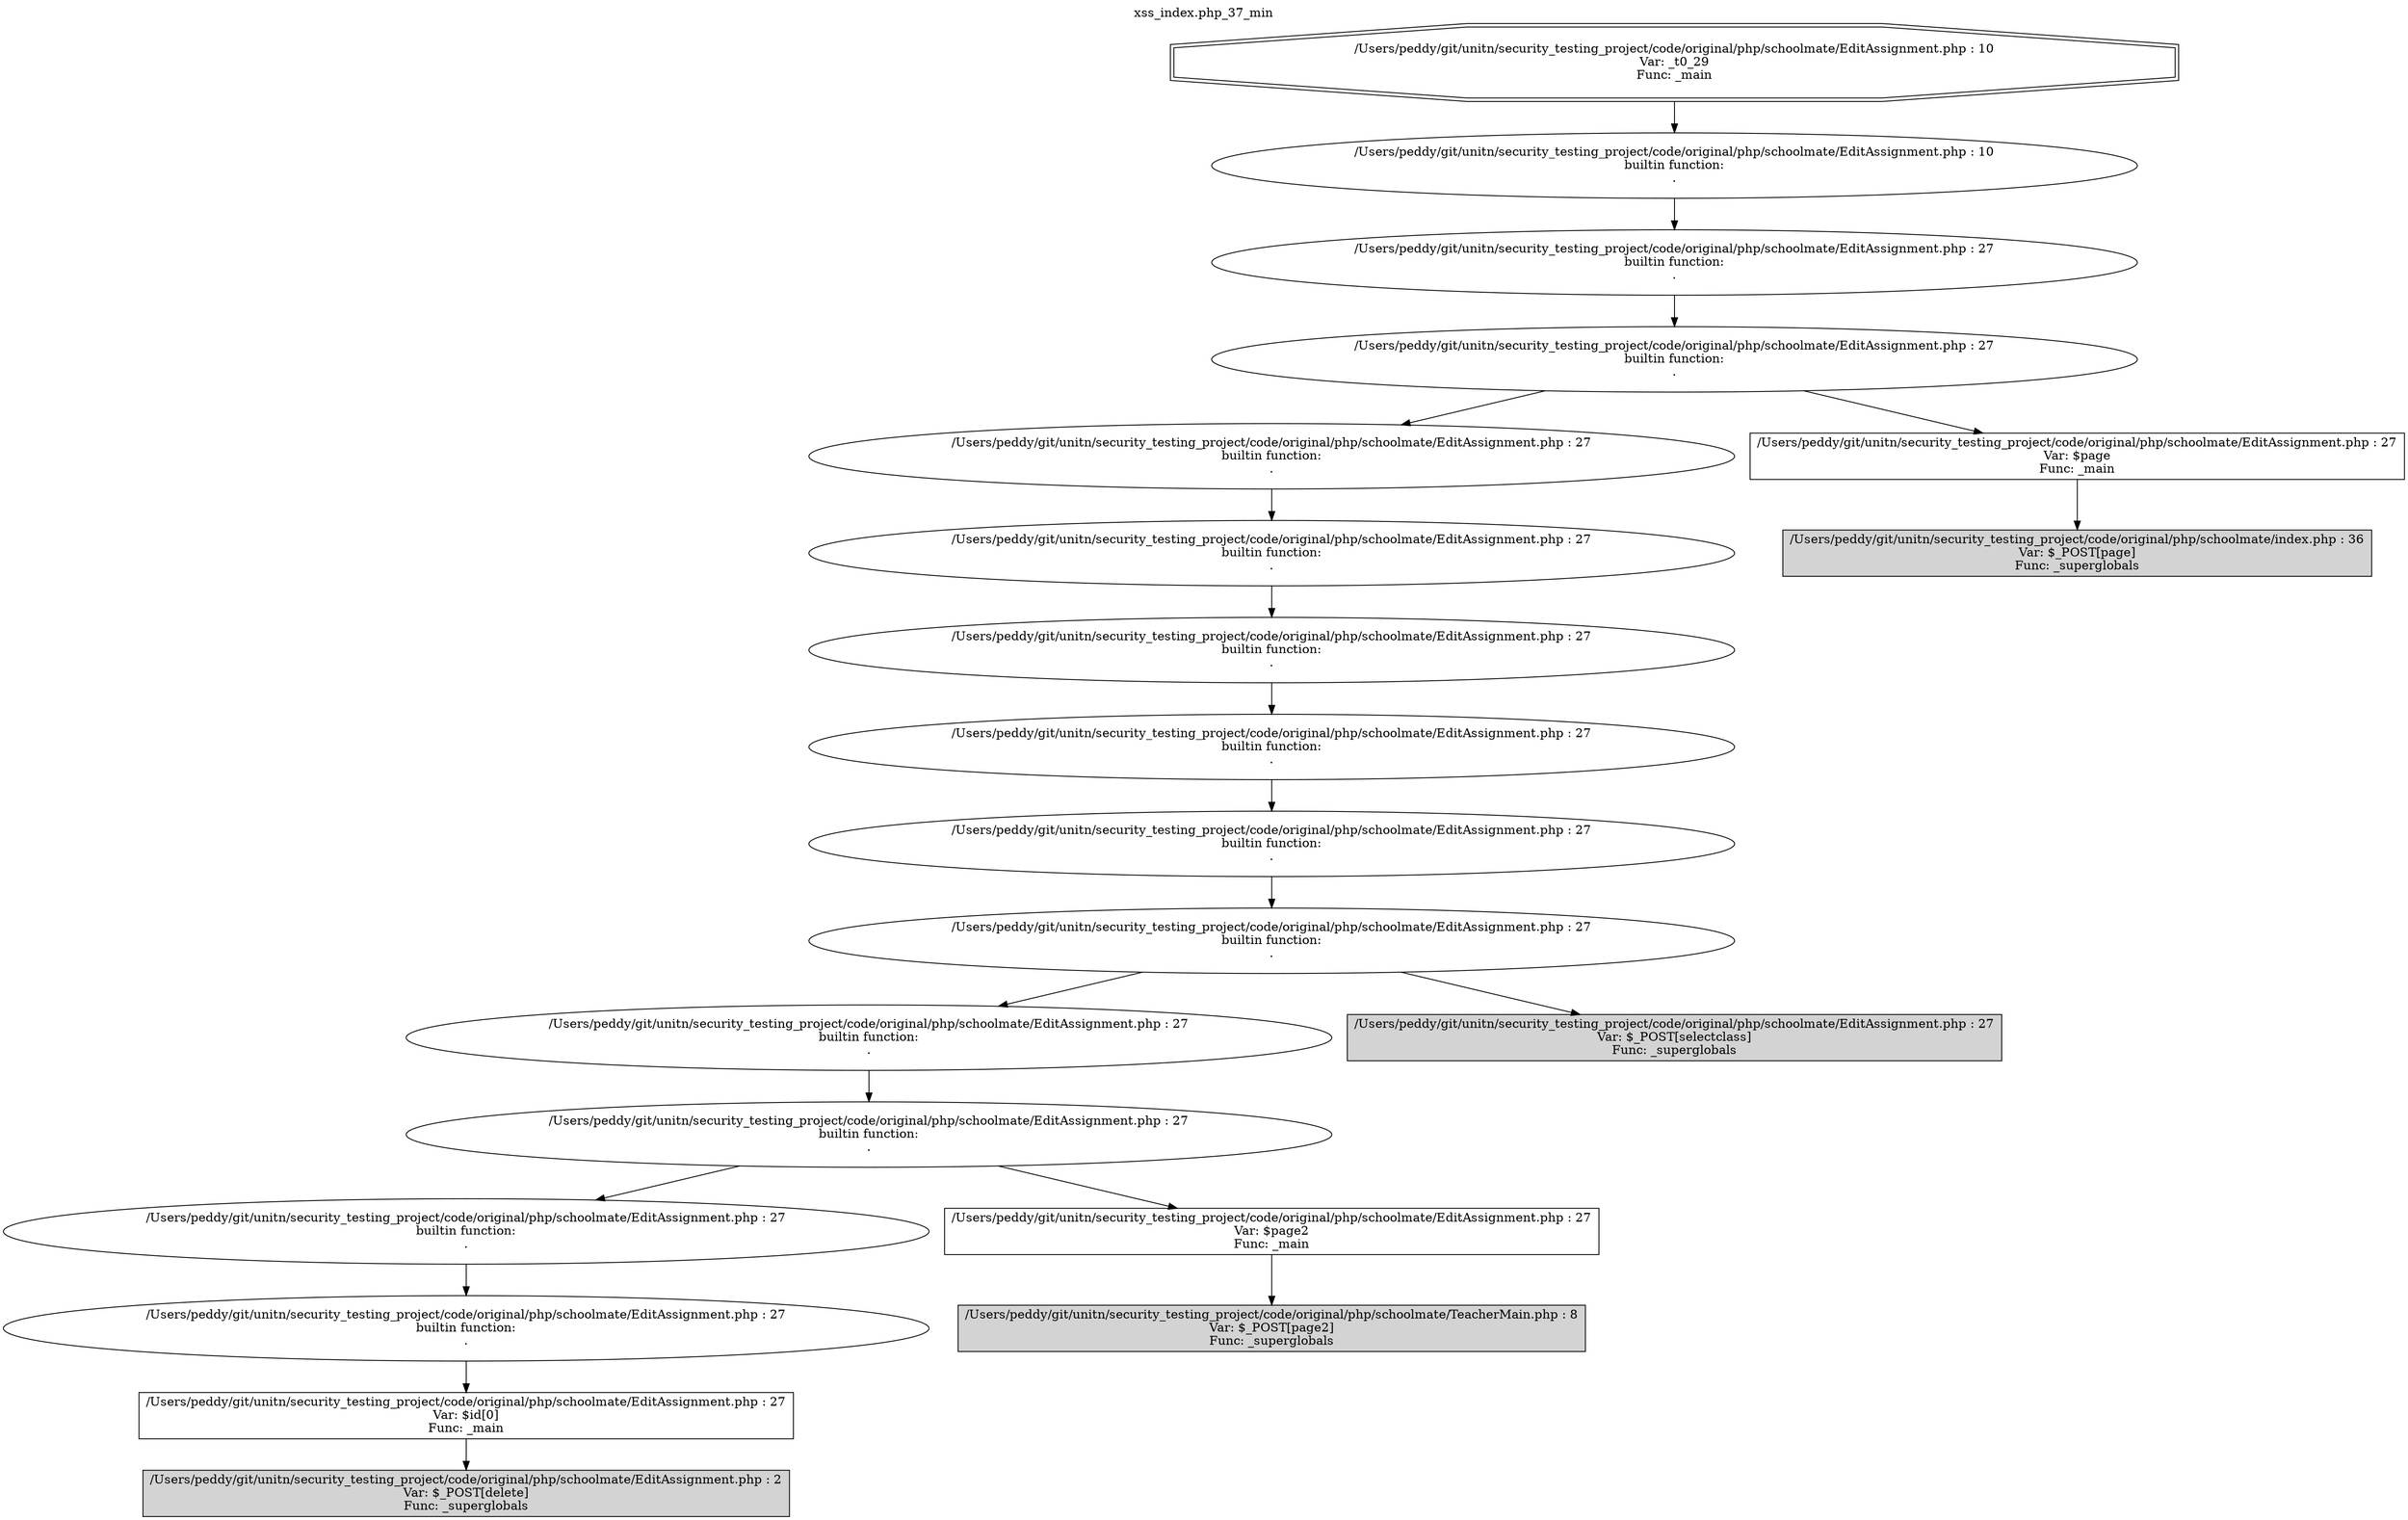 digraph cfg {
  label="xss_index.php_37_min";
  labelloc=t;
  n1 [shape=doubleoctagon, label="/Users/peddy/git/unitn/security_testing_project/code/original/php/schoolmate/EditAssignment.php : 10\nVar: _t0_29\nFunc: _main\n"];
  n2 [shape=ellipse, label="/Users/peddy/git/unitn/security_testing_project/code/original/php/schoolmate/EditAssignment.php : 10\nbuiltin function:\n.\n"];
  n3 [shape=ellipse, label="/Users/peddy/git/unitn/security_testing_project/code/original/php/schoolmate/EditAssignment.php : 27\nbuiltin function:\n.\n"];
  n4 [shape=ellipse, label="/Users/peddy/git/unitn/security_testing_project/code/original/php/schoolmate/EditAssignment.php : 27\nbuiltin function:\n.\n"];
  n5 [shape=ellipse, label="/Users/peddy/git/unitn/security_testing_project/code/original/php/schoolmate/EditAssignment.php : 27\nbuiltin function:\n.\n"];
  n6 [shape=ellipse, label="/Users/peddy/git/unitn/security_testing_project/code/original/php/schoolmate/EditAssignment.php : 27\nbuiltin function:\n.\n"];
  n7 [shape=ellipse, label="/Users/peddy/git/unitn/security_testing_project/code/original/php/schoolmate/EditAssignment.php : 27\nbuiltin function:\n.\n"];
  n8 [shape=ellipse, label="/Users/peddy/git/unitn/security_testing_project/code/original/php/schoolmate/EditAssignment.php : 27\nbuiltin function:\n.\n"];
  n9 [shape=ellipse, label="/Users/peddy/git/unitn/security_testing_project/code/original/php/schoolmate/EditAssignment.php : 27\nbuiltin function:\n.\n"];
  n10 [shape=ellipse, label="/Users/peddy/git/unitn/security_testing_project/code/original/php/schoolmate/EditAssignment.php : 27\nbuiltin function:\n.\n"];
  n11 [shape=ellipse, label="/Users/peddy/git/unitn/security_testing_project/code/original/php/schoolmate/EditAssignment.php : 27\nbuiltin function:\n.\n"];
  n12 [shape=ellipse, label="/Users/peddy/git/unitn/security_testing_project/code/original/php/schoolmate/EditAssignment.php : 27\nbuiltin function:\n.\n"];
  n13 [shape=ellipse, label="/Users/peddy/git/unitn/security_testing_project/code/original/php/schoolmate/EditAssignment.php : 27\nbuiltin function:\n.\n"];
  n14 [shape=ellipse, label="/Users/peddy/git/unitn/security_testing_project/code/original/php/schoolmate/EditAssignment.php : 27\nbuiltin function:\n.\n"];
  n15 [shape=box, label="/Users/peddy/git/unitn/security_testing_project/code/original/php/schoolmate/EditAssignment.php : 27\nVar: $id[0]\nFunc: _main\n"];
  n16 [shape=box, label="/Users/peddy/git/unitn/security_testing_project/code/original/php/schoolmate/EditAssignment.php : 2\nVar: $_POST[delete]\nFunc: _superglobals\n",style=filled];
  n17 [shape=box, label="/Users/peddy/git/unitn/security_testing_project/code/original/php/schoolmate/EditAssignment.php : 27\nVar: $page2\nFunc: _main\n"];
  n18 [shape=box, label="/Users/peddy/git/unitn/security_testing_project/code/original/php/schoolmate/TeacherMain.php : 8\nVar: $_POST[page2]\nFunc: _superglobals\n",style=filled];
  n19 [shape=box, label="/Users/peddy/git/unitn/security_testing_project/code/original/php/schoolmate/EditAssignment.php : 27\nVar: $_POST[selectclass]\nFunc: _superglobals\n",style=filled];
  n20 [shape=box, label="/Users/peddy/git/unitn/security_testing_project/code/original/php/schoolmate/EditAssignment.php : 27\nVar: $page\nFunc: _main\n"];
  n21 [shape=box, label="/Users/peddy/git/unitn/security_testing_project/code/original/php/schoolmate/index.php : 36\nVar: $_POST[page]\nFunc: _superglobals\n",style=filled];
  n1 -> n2;
  n2 -> n3;
  n3 -> n4;
  n4 -> n5;
  n4 -> n20;
  n5 -> n6;
  n6 -> n7;
  n7 -> n8;
  n8 -> n9;
  n9 -> n10;
  n10 -> n11;
  n10 -> n19;
  n11 -> n12;
  n12 -> n13;
  n12 -> n17;
  n13 -> n14;
  n14 -> n15;
  n15 -> n16;
  n17 -> n18;
  n20 -> n21;
}
